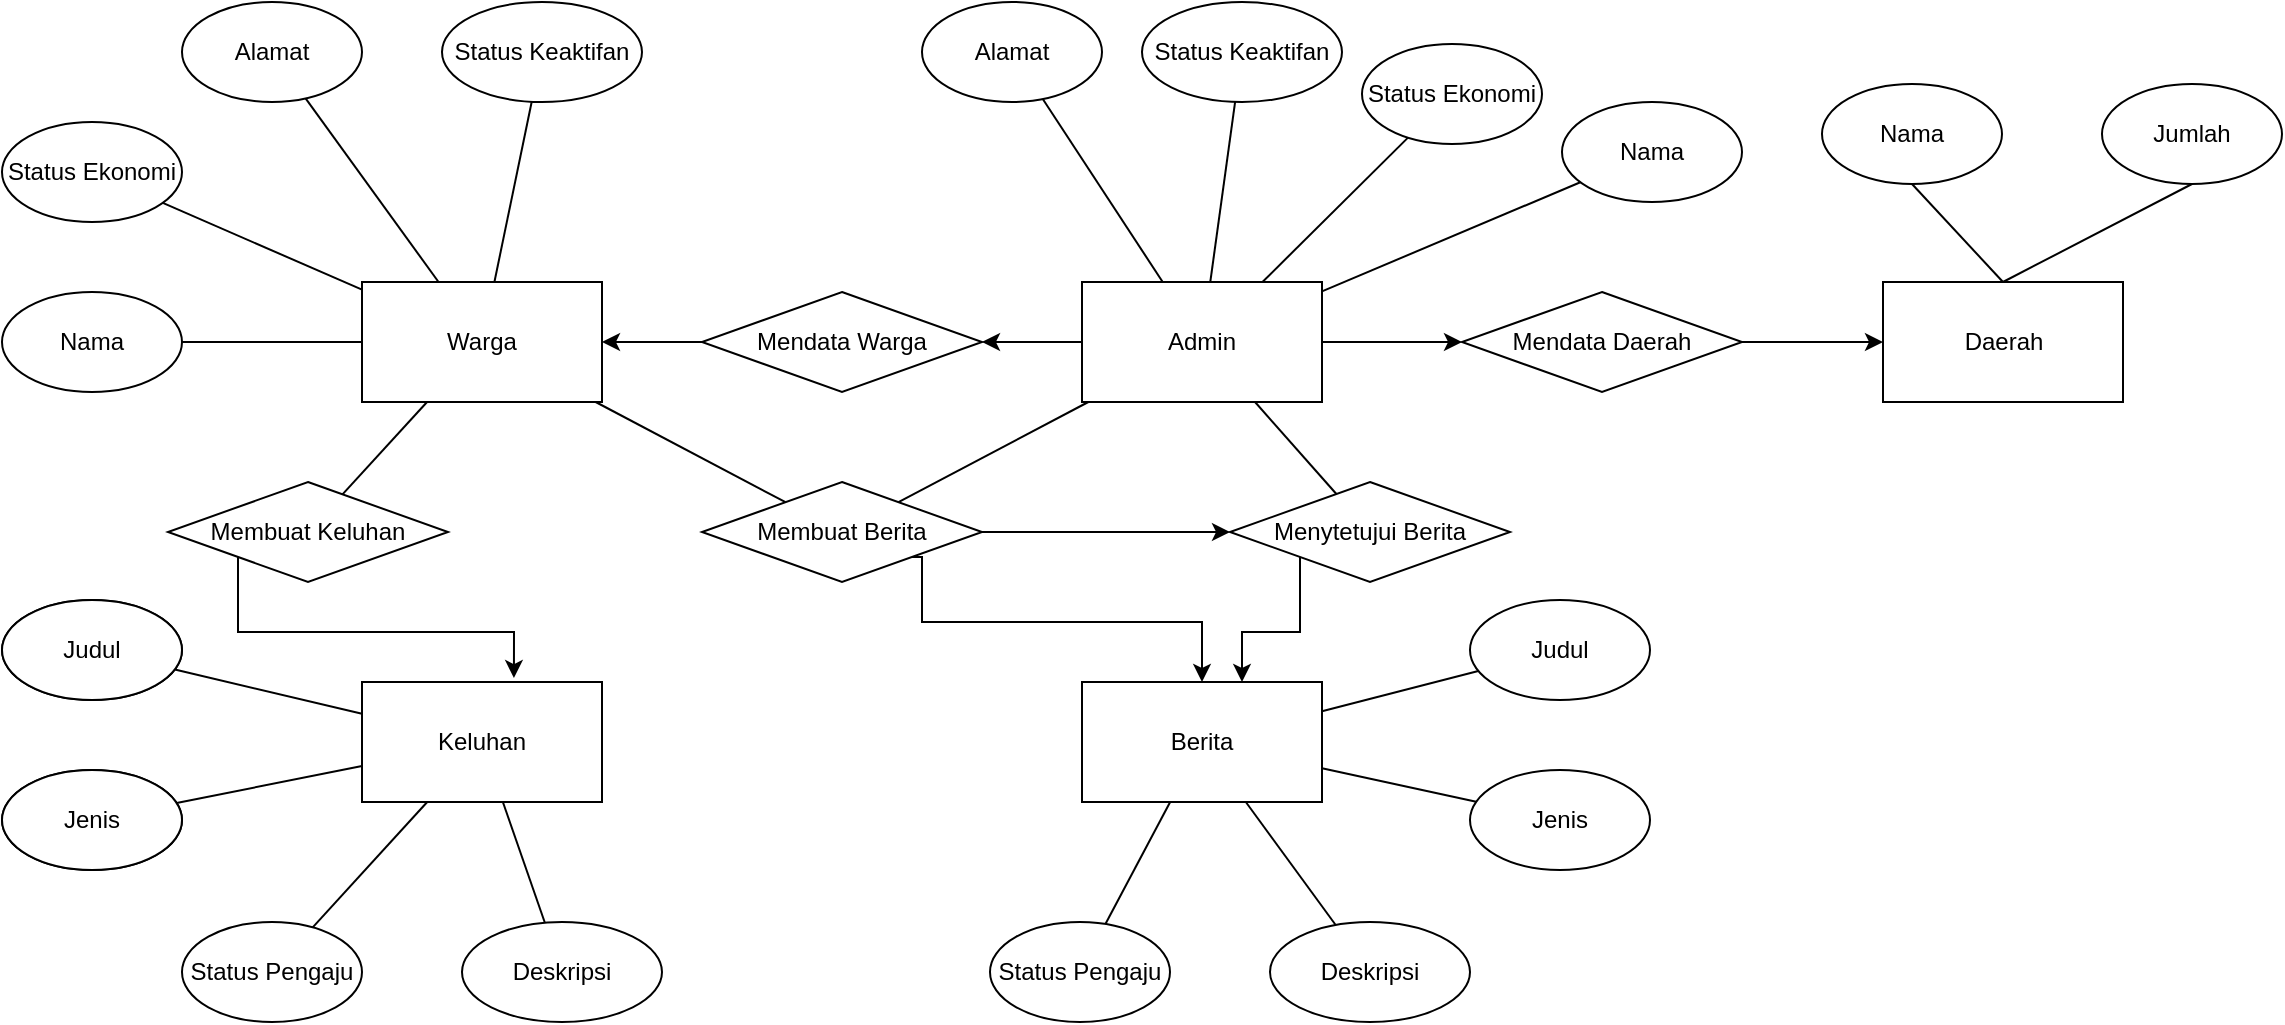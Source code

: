 <mxfile version="17.4.6" type="github">
  <diagram id="QJ_cgCcYb6dK1A3mDXE3" name="Page-1">
    <mxGraphModel dx="1437" dy="772" grid="1" gridSize="10" guides="1" tooltips="1" connect="1" arrows="1" fold="1" page="1" pageScale="1" pageWidth="827" pageHeight="1169" math="0" shadow="0">
      <root>
        <mxCell id="0" />
        <mxCell id="1" parent="0" />
        <mxCell id="6VQi2dMLtpDCOh_RjhRS-1" value="Warga" style="rounded=0;whiteSpace=wrap;html=1;" parent="1" vertex="1">
          <mxGeometry x="420" y="469" width="120" height="60" as="geometry" />
        </mxCell>
        <mxCell id="PLCZbI6uMfGUsFR5xaQ--2" value="" style="edgeStyle=orthogonalEdgeStyle;rounded=0;orthogonalLoop=1;jettySize=auto;html=1;" edge="1" parent="1" source="6VQi2dMLtpDCOh_RjhRS-2" target="PLCZbI6uMfGUsFR5xaQ--1">
          <mxGeometry relative="1" as="geometry" />
        </mxCell>
        <mxCell id="PLCZbI6uMfGUsFR5xaQ--11" style="edgeStyle=orthogonalEdgeStyle;rounded=0;orthogonalLoop=1;jettySize=auto;html=1;entryX=0;entryY=0.5;entryDx=0;entryDy=0;" edge="1" parent="1" source="6VQi2dMLtpDCOh_RjhRS-2" target="PLCZbI6uMfGUsFR5xaQ--9">
          <mxGeometry relative="1" as="geometry" />
        </mxCell>
        <mxCell id="6VQi2dMLtpDCOh_RjhRS-2" value="Admin" style="rounded=0;whiteSpace=wrap;html=1;" parent="1" vertex="1">
          <mxGeometry x="780" y="469" width="120" height="60" as="geometry" />
        </mxCell>
        <mxCell id="6VQi2dMLtpDCOh_RjhRS-3" value="Keluhan" style="rounded=0;whiteSpace=wrap;html=1;" parent="1" vertex="1">
          <mxGeometry x="420" y="669" width="120" height="60" as="geometry" />
        </mxCell>
        <mxCell id="6VQi2dMLtpDCOh_RjhRS-4" value="Berita" style="rounded=0;whiteSpace=wrap;html=1;" parent="1" vertex="1">
          <mxGeometry x="780" y="669" width="120" height="60" as="geometry" />
        </mxCell>
        <mxCell id="6VQi2dMLtpDCOh_RjhRS-5" value="Nama" style="ellipse;whiteSpace=wrap;html=1;" parent="1" vertex="1">
          <mxGeometry x="240" y="474" width="90" height="50" as="geometry" />
        </mxCell>
        <mxCell id="6VQi2dMLtpDCOh_RjhRS-6" value="Status Ekonomi" style="ellipse;whiteSpace=wrap;html=1;" parent="1" vertex="1">
          <mxGeometry x="240" y="389" width="90" height="50" as="geometry" />
        </mxCell>
        <mxCell id="6VQi2dMLtpDCOh_RjhRS-7" value="Alamat" style="ellipse;whiteSpace=wrap;html=1;" parent="1" vertex="1">
          <mxGeometry x="330" y="329" width="90" height="50" as="geometry" />
        </mxCell>
        <mxCell id="6VQi2dMLtpDCOh_RjhRS-8" value="Status Keaktifan" style="ellipse;whiteSpace=wrap;html=1;" parent="1" vertex="1">
          <mxGeometry x="460" y="329" width="100" height="50" as="geometry" />
        </mxCell>
        <mxCell id="6VQi2dMLtpDCOh_RjhRS-9" value="Nama" style="ellipse;whiteSpace=wrap;html=1;" parent="1" vertex="1">
          <mxGeometry x="1020" y="379" width="90" height="50" as="geometry" />
        </mxCell>
        <mxCell id="6VQi2dMLtpDCOh_RjhRS-10" value="Status Ekonomi" style="ellipse;whiteSpace=wrap;html=1;" parent="1" vertex="1">
          <mxGeometry x="920" y="350" width="90" height="50" as="geometry" />
        </mxCell>
        <mxCell id="6VQi2dMLtpDCOh_RjhRS-11" value="Alamat" style="ellipse;whiteSpace=wrap;html=1;" parent="1" vertex="1">
          <mxGeometry x="700" y="329" width="90" height="50" as="geometry" />
        </mxCell>
        <mxCell id="6VQi2dMLtpDCOh_RjhRS-12" value="Status Keaktifan" style="ellipse;whiteSpace=wrap;html=1;" parent="1" vertex="1">
          <mxGeometry x="810" y="329" width="100" height="50" as="geometry" />
        </mxCell>
        <mxCell id="6VQi2dMLtpDCOh_RjhRS-13" value="Jenis" style="ellipse;whiteSpace=wrap;html=1;" parent="1" vertex="1">
          <mxGeometry x="240" y="713" width="90" height="50" as="geometry" />
        </mxCell>
        <mxCell id="6VQi2dMLtpDCOh_RjhRS-14" value="Judul" style="ellipse;whiteSpace=wrap;html=1;" parent="1" vertex="1">
          <mxGeometry x="240" y="628" width="90" height="50" as="geometry" />
        </mxCell>
        <mxCell id="6VQi2dMLtpDCOh_RjhRS-15" value="Status Pengaju" style="ellipse;whiteSpace=wrap;html=1;" parent="1" vertex="1">
          <mxGeometry x="330" y="789" width="90" height="50" as="geometry" />
        </mxCell>
        <mxCell id="6VQi2dMLtpDCOh_RjhRS-16" value="Deskripsi" style="ellipse;whiteSpace=wrap;html=1;" parent="1" vertex="1">
          <mxGeometry x="470" y="789" width="100" height="50" as="geometry" />
        </mxCell>
        <mxCell id="6VQi2dMLtpDCOh_RjhRS-17" value="Judul" style="ellipse;whiteSpace=wrap;html=1;" parent="1" vertex="1">
          <mxGeometry x="240" y="628" width="90" height="50" as="geometry" />
        </mxCell>
        <mxCell id="6VQi2dMLtpDCOh_RjhRS-18" value="Jenis" style="ellipse;whiteSpace=wrap;html=1;" parent="1" vertex="1">
          <mxGeometry x="240" y="713" width="90" height="50" as="geometry" />
        </mxCell>
        <mxCell id="6VQi2dMLtpDCOh_RjhRS-19" value="Status Pengaju" style="ellipse;whiteSpace=wrap;html=1;" parent="1" vertex="1">
          <mxGeometry x="734" y="789" width="90" height="50" as="geometry" />
        </mxCell>
        <mxCell id="6VQi2dMLtpDCOh_RjhRS-20" value="Deskripsi" style="ellipse;whiteSpace=wrap;html=1;" parent="1" vertex="1">
          <mxGeometry x="874" y="789" width="100" height="50" as="geometry" />
        </mxCell>
        <mxCell id="6VQi2dMLtpDCOh_RjhRS-21" value="Judul" style="ellipse;whiteSpace=wrap;html=1;" parent="1" vertex="1">
          <mxGeometry x="974" y="628" width="90" height="50" as="geometry" />
        </mxCell>
        <mxCell id="6VQi2dMLtpDCOh_RjhRS-22" value="Jenis" style="ellipse;whiteSpace=wrap;html=1;" parent="1" vertex="1">
          <mxGeometry x="974" y="713" width="90" height="50" as="geometry" />
        </mxCell>
        <mxCell id="6VQi2dMLtpDCOh_RjhRS-23" value="" style="endArrow=none;html=1;rounded=0;" parent="1" source="6VQi2dMLtpDCOh_RjhRS-1" target="6VQi2dMLtpDCOh_RjhRS-8" edge="1">
          <mxGeometry width="50" height="50" relative="1" as="geometry">
            <mxPoint x="590" y="559" as="sourcePoint" />
            <mxPoint x="640" y="509" as="targetPoint" />
          </mxGeometry>
        </mxCell>
        <mxCell id="6VQi2dMLtpDCOh_RjhRS-25" value="" style="endArrow=none;html=1;rounded=0;" parent="1" source="6VQi2dMLtpDCOh_RjhRS-2" target="6VQi2dMLtpDCOh_RjhRS-11" edge="1">
          <mxGeometry width="50" height="50" relative="1" as="geometry">
            <mxPoint x="590" y="559" as="sourcePoint" />
            <mxPoint x="640" y="509" as="targetPoint" />
          </mxGeometry>
        </mxCell>
        <mxCell id="6VQi2dMLtpDCOh_RjhRS-26" value="" style="endArrow=none;html=1;rounded=0;" parent="1" source="6VQi2dMLtpDCOh_RjhRS-1" target="6VQi2dMLtpDCOh_RjhRS-5" edge="1">
          <mxGeometry width="50" height="50" relative="1" as="geometry">
            <mxPoint x="590" y="559" as="sourcePoint" />
            <mxPoint x="640" y="509" as="targetPoint" />
          </mxGeometry>
        </mxCell>
        <mxCell id="6VQi2dMLtpDCOh_RjhRS-27" value="" style="endArrow=none;html=1;rounded=0;" parent="1" source="6VQi2dMLtpDCOh_RjhRS-1" target="6VQi2dMLtpDCOh_RjhRS-6" edge="1">
          <mxGeometry width="50" height="50" relative="1" as="geometry">
            <mxPoint x="470" y="499" as="sourcePoint" />
            <mxPoint x="640" y="509" as="targetPoint" />
          </mxGeometry>
        </mxCell>
        <mxCell id="6VQi2dMLtpDCOh_RjhRS-28" value="" style="endArrow=none;html=1;rounded=0;" parent="1" source="6VQi2dMLtpDCOh_RjhRS-1" target="6VQi2dMLtpDCOh_RjhRS-7" edge="1">
          <mxGeometry width="50" height="50" relative="1" as="geometry">
            <mxPoint x="590" y="559" as="sourcePoint" />
            <mxPoint x="640" y="509" as="targetPoint" />
          </mxGeometry>
        </mxCell>
        <mxCell id="6VQi2dMLtpDCOh_RjhRS-30" value="" style="endArrow=none;html=1;rounded=0;" parent="1" source="6VQi2dMLtpDCOh_RjhRS-4" target="6VQi2dMLtpDCOh_RjhRS-21" edge="1">
          <mxGeometry width="50" height="50" relative="1" as="geometry">
            <mxPoint x="838.588" y="479" as="sourcePoint" />
            <mxPoint x="804.154" y="388.477" as="targetPoint" />
          </mxGeometry>
        </mxCell>
        <mxCell id="6VQi2dMLtpDCOh_RjhRS-31" value="" style="endArrow=none;html=1;rounded=0;" parent="1" source="6VQi2dMLtpDCOh_RjhRS-4" target="6VQi2dMLtpDCOh_RjhRS-22" edge="1">
          <mxGeometry width="50" height="50" relative="1" as="geometry">
            <mxPoint x="848.588" y="489" as="sourcePoint" />
            <mxPoint x="814.154" y="398.477" as="targetPoint" />
          </mxGeometry>
        </mxCell>
        <mxCell id="6VQi2dMLtpDCOh_RjhRS-32" value="" style="endArrow=none;html=1;rounded=0;" parent="1" source="6VQi2dMLtpDCOh_RjhRS-2" target="6VQi2dMLtpDCOh_RjhRS-9" edge="1">
          <mxGeometry width="50" height="50" relative="1" as="geometry">
            <mxPoint x="858.588" y="499" as="sourcePoint" />
            <mxPoint x="824.154" y="408.477" as="targetPoint" />
          </mxGeometry>
        </mxCell>
        <mxCell id="6VQi2dMLtpDCOh_RjhRS-33" value="" style="endArrow=none;html=1;rounded=0;" parent="1" source="6VQi2dMLtpDCOh_RjhRS-2" target="6VQi2dMLtpDCOh_RjhRS-10" edge="1">
          <mxGeometry width="50" height="50" relative="1" as="geometry">
            <mxPoint x="868.588" y="509" as="sourcePoint" />
            <mxPoint x="834.154" y="418.477" as="targetPoint" />
          </mxGeometry>
        </mxCell>
        <mxCell id="6VQi2dMLtpDCOh_RjhRS-34" value="" style="endArrow=none;html=1;rounded=0;" parent="1" source="6VQi2dMLtpDCOh_RjhRS-2" target="6VQi2dMLtpDCOh_RjhRS-12" edge="1">
          <mxGeometry width="50" height="50" relative="1" as="geometry">
            <mxPoint x="878.588" y="519" as="sourcePoint" />
            <mxPoint x="844.154" y="428.477" as="targetPoint" />
          </mxGeometry>
        </mxCell>
        <mxCell id="6VQi2dMLtpDCOh_RjhRS-36" value="" style="endArrow=none;html=1;rounded=0;" parent="1" source="6VQi2dMLtpDCOh_RjhRS-4" target="6VQi2dMLtpDCOh_RjhRS-20" edge="1">
          <mxGeometry width="50" height="50" relative="1" as="geometry">
            <mxPoint x="910.0" y="722.087" as="sourcePoint" />
            <mxPoint x="987.087" y="738.9" as="targetPoint" />
          </mxGeometry>
        </mxCell>
        <mxCell id="6VQi2dMLtpDCOh_RjhRS-37" value="" style="endArrow=none;html=1;rounded=0;" parent="1" source="6VQi2dMLtpDCOh_RjhRS-4" target="6VQi2dMLtpDCOh_RjhRS-19" edge="1">
          <mxGeometry width="50" height="50" relative="1" as="geometry">
            <mxPoint x="920.0" y="732.087" as="sourcePoint" />
            <mxPoint x="997.087" y="748.9" as="targetPoint" />
          </mxGeometry>
        </mxCell>
        <mxCell id="6VQi2dMLtpDCOh_RjhRS-38" value="" style="endArrow=none;html=1;rounded=0;" parent="1" source="6VQi2dMLtpDCOh_RjhRS-3" target="6VQi2dMLtpDCOh_RjhRS-16" edge="1">
          <mxGeometry width="50" height="50" relative="1" as="geometry">
            <mxPoint x="590" y="559" as="sourcePoint" />
            <mxPoint x="640" y="509" as="targetPoint" />
          </mxGeometry>
        </mxCell>
        <mxCell id="6VQi2dMLtpDCOh_RjhRS-39" value="" style="endArrow=none;html=1;rounded=0;" parent="1" source="6VQi2dMLtpDCOh_RjhRS-3" target="6VQi2dMLtpDCOh_RjhRS-17" edge="1">
          <mxGeometry width="50" height="50" relative="1" as="geometry">
            <mxPoint x="500.497" y="739" as="sourcePoint" />
            <mxPoint x="521.615" y="799.354" as="targetPoint" />
          </mxGeometry>
        </mxCell>
        <mxCell id="6VQi2dMLtpDCOh_RjhRS-40" value="" style="endArrow=none;html=1;rounded=0;" parent="1" source="6VQi2dMLtpDCOh_RjhRS-3" target="6VQi2dMLtpDCOh_RjhRS-18" edge="1">
          <mxGeometry width="50" height="50" relative="1" as="geometry">
            <mxPoint x="510.497" y="749" as="sourcePoint" />
            <mxPoint x="531.615" y="809.354" as="targetPoint" />
          </mxGeometry>
        </mxCell>
        <mxCell id="6VQi2dMLtpDCOh_RjhRS-41" value="" style="endArrow=none;html=1;rounded=0;" parent="1" source="6VQi2dMLtpDCOh_RjhRS-3" target="6VQi2dMLtpDCOh_RjhRS-15" edge="1">
          <mxGeometry width="50" height="50" relative="1" as="geometry">
            <mxPoint x="520.497" y="759" as="sourcePoint" />
            <mxPoint x="541.615" y="819.354" as="targetPoint" />
          </mxGeometry>
        </mxCell>
        <mxCell id="6VQi2dMLtpDCOh_RjhRS-51" style="edgeStyle=orthogonalEdgeStyle;rounded=0;orthogonalLoop=1;jettySize=auto;html=1;exitX=0;exitY=1;exitDx=0;exitDy=0;entryX=0.633;entryY=-0.033;entryDx=0;entryDy=0;entryPerimeter=0;" parent="1" source="6VQi2dMLtpDCOh_RjhRS-42" target="6VQi2dMLtpDCOh_RjhRS-3" edge="1">
          <mxGeometry relative="1" as="geometry" />
        </mxCell>
        <mxCell id="6VQi2dMLtpDCOh_RjhRS-42" value="Membuat Keluhan" style="rhombus;whiteSpace=wrap;html=1;" parent="1" vertex="1">
          <mxGeometry x="323" y="569" width="140" height="50" as="geometry" />
        </mxCell>
        <mxCell id="6VQi2dMLtpDCOh_RjhRS-50" style="edgeStyle=orthogonalEdgeStyle;rounded=0;orthogonalLoop=1;jettySize=auto;html=1;exitX=1;exitY=1;exitDx=0;exitDy=0;" parent="1" source="6VQi2dMLtpDCOh_RjhRS-43" target="6VQi2dMLtpDCOh_RjhRS-4" edge="1">
          <mxGeometry relative="1" as="geometry">
            <Array as="points">
              <mxPoint x="700" y="607" />
              <mxPoint x="700" y="639" />
              <mxPoint x="840" y="639" />
            </Array>
          </mxGeometry>
        </mxCell>
        <mxCell id="6VQi2dMLtpDCOh_RjhRS-53" style="edgeStyle=orthogonalEdgeStyle;rounded=0;orthogonalLoop=1;jettySize=auto;html=1;exitX=1;exitY=0.5;exitDx=0;exitDy=0;entryX=0;entryY=0.5;entryDx=0;entryDy=0;" parent="1" source="6VQi2dMLtpDCOh_RjhRS-43" target="6VQi2dMLtpDCOh_RjhRS-45" edge="1">
          <mxGeometry relative="1" as="geometry" />
        </mxCell>
        <mxCell id="6VQi2dMLtpDCOh_RjhRS-43" value="Membuat Berita" style="rhombus;whiteSpace=wrap;html=1;" parent="1" vertex="1">
          <mxGeometry x="590" y="569" width="140" height="50" as="geometry" />
        </mxCell>
        <mxCell id="6VQi2dMLtpDCOh_RjhRS-54" style="edgeStyle=orthogonalEdgeStyle;rounded=0;orthogonalLoop=1;jettySize=auto;html=1;exitX=0;exitY=1;exitDx=0;exitDy=0;" parent="1" source="6VQi2dMLtpDCOh_RjhRS-45" target="6VQi2dMLtpDCOh_RjhRS-4" edge="1">
          <mxGeometry relative="1" as="geometry">
            <Array as="points">
              <mxPoint x="889" y="644" />
              <mxPoint x="860" y="644" />
            </Array>
          </mxGeometry>
        </mxCell>
        <mxCell id="6VQi2dMLtpDCOh_RjhRS-45" value="Menytetujui Berita" style="rhombus;whiteSpace=wrap;html=1;" parent="1" vertex="1">
          <mxGeometry x="854" y="569" width="140" height="50" as="geometry" />
        </mxCell>
        <mxCell id="6VQi2dMLtpDCOh_RjhRS-46" value="" style="endArrow=none;html=1;rounded=0;" parent="1" source="6VQi2dMLtpDCOh_RjhRS-42" target="6VQi2dMLtpDCOh_RjhRS-1" edge="1">
          <mxGeometry width="50" height="50" relative="1" as="geometry">
            <mxPoint x="640" y="519" as="sourcePoint" />
            <mxPoint x="690" y="469" as="targetPoint" />
          </mxGeometry>
        </mxCell>
        <mxCell id="6VQi2dMLtpDCOh_RjhRS-47" value="" style="endArrow=none;html=1;rounded=0;" parent="1" source="6VQi2dMLtpDCOh_RjhRS-43" target="6VQi2dMLtpDCOh_RjhRS-2" edge="1">
          <mxGeometry width="50" height="50" relative="1" as="geometry">
            <mxPoint x="572.106" y="594.391" as="sourcePoint" />
            <mxPoint x="518.846" y="539" as="targetPoint" />
          </mxGeometry>
        </mxCell>
        <mxCell id="6VQi2dMLtpDCOh_RjhRS-48" value="" style="endArrow=none;html=1;rounded=0;" parent="1" source="6VQi2dMLtpDCOh_RjhRS-45" target="6VQi2dMLtpDCOh_RjhRS-2" edge="1">
          <mxGeometry width="50" height="50" relative="1" as="geometry">
            <mxPoint x="779.96" y="593.7" as="sourcePoint" />
            <mxPoint x="825.192" y="539" as="targetPoint" />
          </mxGeometry>
        </mxCell>
        <mxCell id="6VQi2dMLtpDCOh_RjhRS-49" value="" style="endArrow=none;html=1;rounded=0;" parent="1" source="6VQi2dMLtpDCOh_RjhRS-43" target="6VQi2dMLtpDCOh_RjhRS-1" edge="1">
          <mxGeometry width="50" height="50" relative="1" as="geometry">
            <mxPoint x="572.106" y="594.391" as="sourcePoint" />
            <mxPoint x="518.846" y="539" as="targetPoint" />
          </mxGeometry>
        </mxCell>
        <mxCell id="PLCZbI6uMfGUsFR5xaQ--3" value="" style="edgeStyle=orthogonalEdgeStyle;rounded=0;orthogonalLoop=1;jettySize=auto;html=1;" edge="1" parent="1" source="PLCZbI6uMfGUsFR5xaQ--1" target="6VQi2dMLtpDCOh_RjhRS-1">
          <mxGeometry relative="1" as="geometry" />
        </mxCell>
        <mxCell id="PLCZbI6uMfGUsFR5xaQ--1" value="Mendata Warga" style="rhombus;whiteSpace=wrap;html=1;" vertex="1" parent="1">
          <mxGeometry x="590" y="474" width="140" height="50" as="geometry" />
        </mxCell>
        <mxCell id="PLCZbI6uMfGUsFR5xaQ--12" value="" style="edgeStyle=orthogonalEdgeStyle;rounded=0;orthogonalLoop=1;jettySize=auto;html=1;" edge="1" parent="1" source="PLCZbI6uMfGUsFR5xaQ--9" target="PLCZbI6uMfGUsFR5xaQ--10">
          <mxGeometry relative="1" as="geometry" />
        </mxCell>
        <mxCell id="PLCZbI6uMfGUsFR5xaQ--9" value="Mendata Daerah" style="rhombus;whiteSpace=wrap;html=1;" vertex="1" parent="1">
          <mxGeometry x="970" y="474" width="140" height="50" as="geometry" />
        </mxCell>
        <mxCell id="PLCZbI6uMfGUsFR5xaQ--10" value="Daerah" style="rounded=0;whiteSpace=wrap;html=1;" vertex="1" parent="1">
          <mxGeometry x="1180.5" y="469" width="120" height="60" as="geometry" />
        </mxCell>
        <mxCell id="PLCZbI6uMfGUsFR5xaQ--13" value="Nama" style="ellipse;whiteSpace=wrap;html=1;" vertex="1" parent="1">
          <mxGeometry x="1150" y="370" width="90" height="50" as="geometry" />
        </mxCell>
        <mxCell id="PLCZbI6uMfGUsFR5xaQ--15" value="" style="endArrow=none;html=1;rounded=0;entryX=0.5;entryY=1;entryDx=0;entryDy=0;exitX=0.5;exitY=0;exitDx=0;exitDy=0;" edge="1" parent="1" source="PLCZbI6uMfGUsFR5xaQ--10" target="PLCZbI6uMfGUsFR5xaQ--13">
          <mxGeometry width="50" height="50" relative="1" as="geometry">
            <mxPoint x="670" y="510" as="sourcePoint" />
            <mxPoint x="720" y="460" as="targetPoint" />
          </mxGeometry>
        </mxCell>
        <mxCell id="PLCZbI6uMfGUsFR5xaQ--16" value="Jumlah" style="ellipse;whiteSpace=wrap;html=1;" vertex="1" parent="1">
          <mxGeometry x="1290" y="370" width="90" height="50" as="geometry" />
        </mxCell>
        <mxCell id="PLCZbI6uMfGUsFR5xaQ--17" value="" style="endArrow=none;html=1;rounded=0;entryX=0.5;entryY=1;entryDx=0;entryDy=0;exitX=0.5;exitY=0;exitDx=0;exitDy=0;" edge="1" parent="1" source="PLCZbI6uMfGUsFR5xaQ--10" target="PLCZbI6uMfGUsFR5xaQ--16">
          <mxGeometry width="50" height="50" relative="1" as="geometry">
            <mxPoint x="1250.5" y="479" as="sourcePoint" />
            <mxPoint x="1205" y="430" as="targetPoint" />
          </mxGeometry>
        </mxCell>
      </root>
    </mxGraphModel>
  </diagram>
</mxfile>
